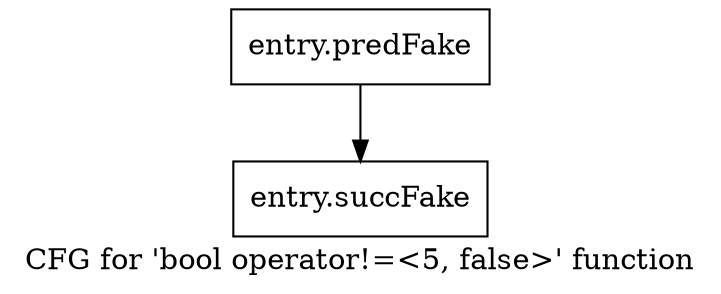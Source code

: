 digraph "CFG for 'bool operator!=\<5, false\>' function" {
	label="CFG for 'bool operator!=\<5, false\>' function";

	Node0x587c850 [shape=record,filename="",linenumber="",label="{entry.predFake}"];
	Node0x587c850 -> Node0x5ad4c30[ callList="" memoryops="" filename="/home/omerfaruk/tools/Xilinx/Vitis_HLS/2023.2/include/etc/ap_int_base.h" execusionnum="2"];
	Node0x5ad4c30 [shape=record,filename="/home/omerfaruk/tools/Xilinx/Vitis_HLS/2023.2/include/etc/ap_int_base.h",linenumber="1784",label="{entry.succFake}"];
}
